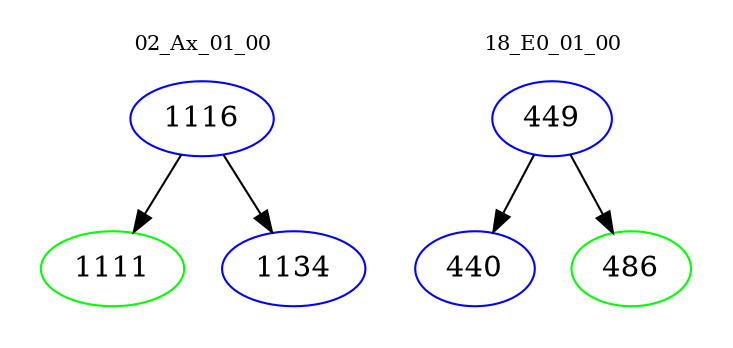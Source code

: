 digraph{
subgraph cluster_0 {
color = white
label = "02_Ax_01_00";
fontsize=10;
T0_1116 [label="1116", color="blue"]
T0_1116 -> T0_1111 [color="black"]
T0_1111 [label="1111", color="green"]
T0_1116 -> T0_1134 [color="black"]
T0_1134 [label="1134", color="blue"]
}
subgraph cluster_1 {
color = white
label = "18_E0_01_00";
fontsize=10;
T1_449 [label="449", color="blue"]
T1_449 -> T1_440 [color="black"]
T1_440 [label="440", color="blue"]
T1_449 -> T1_486 [color="black"]
T1_486 [label="486", color="green"]
}
}
